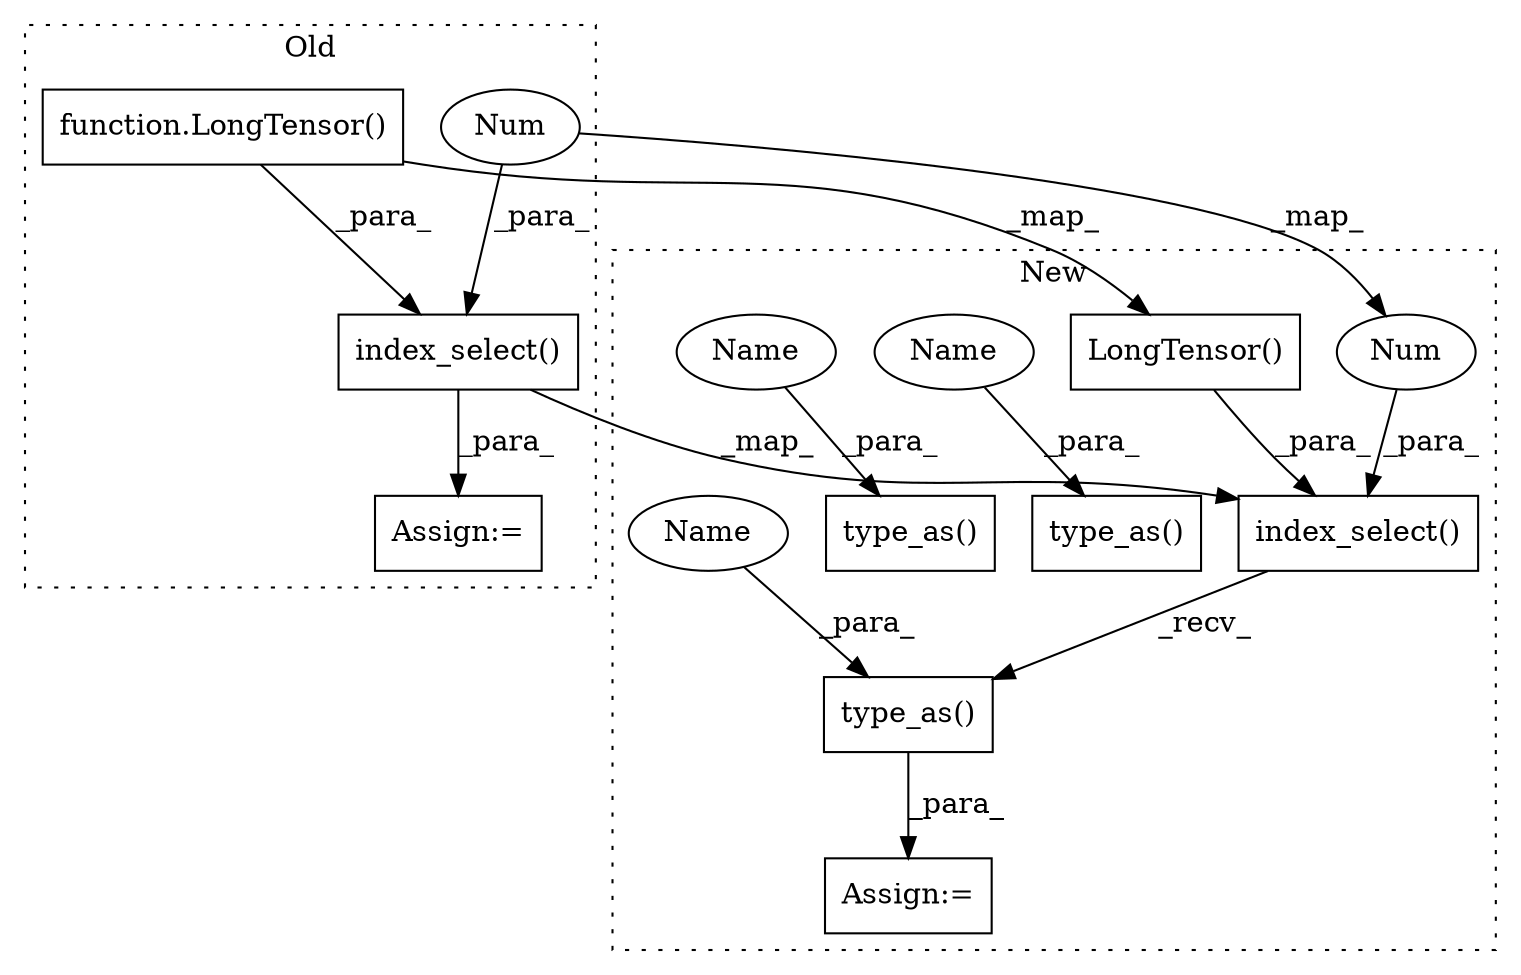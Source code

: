 digraph G {
subgraph cluster0 {
1 [label="function.LongTensor()" a="75" s="18560,18574" l="11,1" shape="box"];
5 [label="index_select()" a="75" s="18514,18575" l="43,1" shape="box"];
7 [label="Num" a="76" s="18557" l="1" shape="ellipse"];
10 [label="Assign:=" a="68" s="18511" l="3" shape="box"];
label = "Old";
style="dotted";
}
subgraph cluster1 {
2 [label="LongTensor()" a="75" s="18471,18491" l="17,1" shape="box"];
3 [label="type_as()" a="75" s="18424,18503" l="78,1" shape="box"];
4 [label="index_select()" a="75" s="18424,18492" l="44,1" shape="box"];
6 [label="Num" a="76" s="18468" l="1" shape="ellipse"];
8 [label="type_as()" a="75" s="18524,18603" l="78,1" shape="box"];
9 [label="Assign:=" a="68" s="18421" l="3" shape="box"];
11 [label="type_as()" a="75" s="20299,20328" l="28,1" shape="box"];
12 [label="Name" a="87" s="18602" l="1" shape="ellipse"];
13 [label="Name" a="87" s="20327" l="1" shape="ellipse"];
14 [label="Name" a="87" s="18502" l="1" shape="ellipse"];
label = "New";
style="dotted";
}
1 -> 5 [label="_para_"];
1 -> 2 [label="_map_"];
2 -> 4 [label="_para_"];
3 -> 9 [label="_para_"];
4 -> 3 [label="_recv_"];
5 -> 4 [label="_map_"];
5 -> 10 [label="_para_"];
6 -> 4 [label="_para_"];
7 -> 5 [label="_para_"];
7 -> 6 [label="_map_"];
12 -> 8 [label="_para_"];
13 -> 11 [label="_para_"];
14 -> 3 [label="_para_"];
}